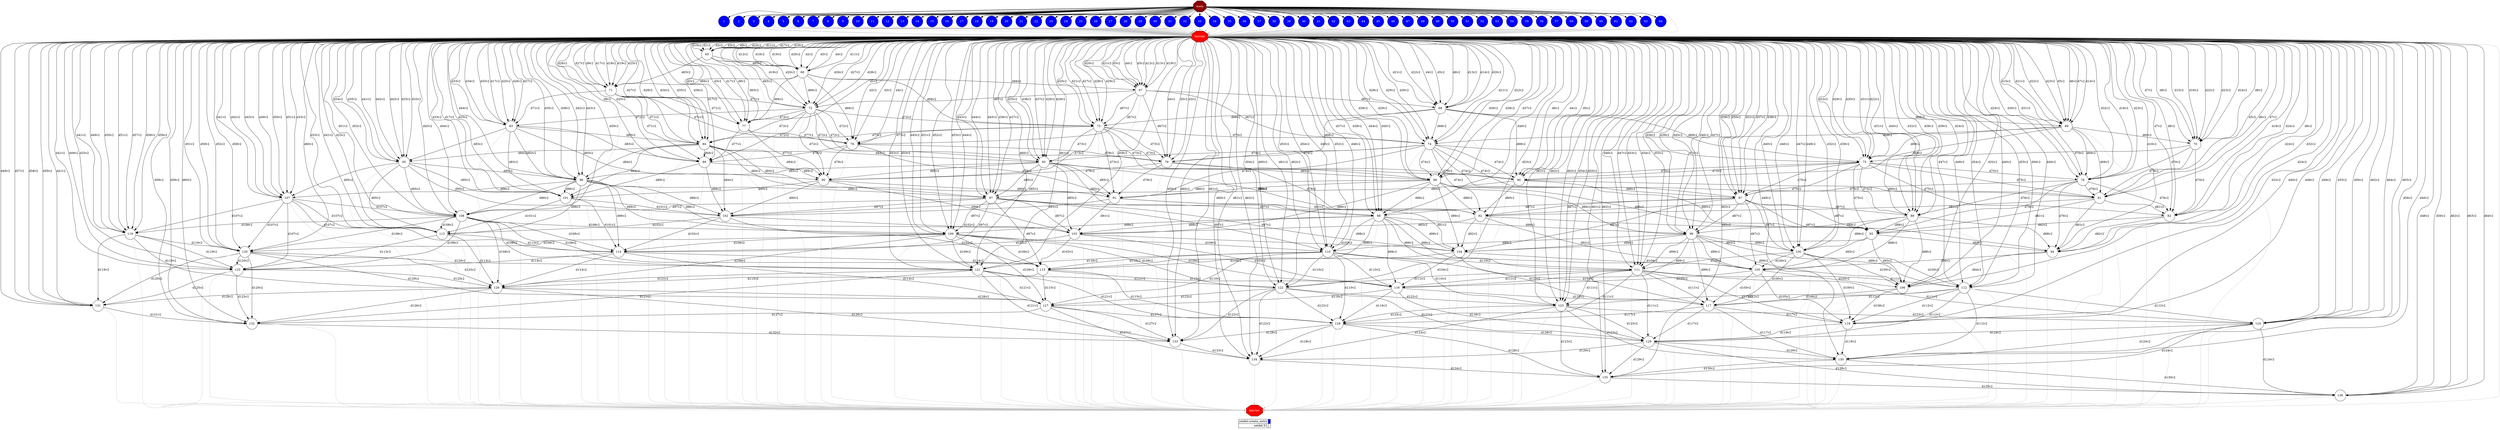 digraph {
  rankdir=TB;
  labeljust="l";
  compound= true;
  subgraph dependence_graph {
    ranksep=0.20;
    node[height=0.75];

Synchro0[label="main", shape=octagon, style=filled fillcolor="#8B0000" fontcolor="#FFFFFF"];
1[shape=circle, style=filled fillcolor="#0000ff" fontcolor="#ffffff"];
Synchro0 -> 1;
2[shape=circle, style=filled fillcolor="#0000ff" fontcolor="#ffffff"];
Synchro0 -> 2;
3[shape=circle, style=filled fillcolor="#0000ff" fontcolor="#ffffff"];
Synchro0 -> 3;
4[shape=circle, style=filled fillcolor="#0000ff" fontcolor="#ffffff"];
Synchro0 -> 4;
5[shape=circle, style=filled fillcolor="#0000ff" fontcolor="#ffffff"];
Synchro0 -> 5;
6[shape=circle, style=filled fillcolor="#0000ff" fontcolor="#ffffff"];
Synchro0 -> 6;
7[shape=circle, style=filled fillcolor="#0000ff" fontcolor="#ffffff"];
Synchro0 -> 7;
8[shape=circle, style=filled fillcolor="#0000ff" fontcolor="#ffffff"];
Synchro0 -> 8;
9[shape=circle, style=filled fillcolor="#0000ff" fontcolor="#ffffff"];
Synchro0 -> 9;
10[shape=circle, style=filled fillcolor="#0000ff" fontcolor="#ffffff"];
Synchro0 -> 10;
11[shape=circle, style=filled fillcolor="#0000ff" fontcolor="#ffffff"];
Synchro0 -> 11;
12[shape=circle, style=filled fillcolor="#0000ff" fontcolor="#ffffff"];
Synchro0 -> 12;
13[shape=circle, style=filled fillcolor="#0000ff" fontcolor="#ffffff"];
Synchro0 -> 13;
14[shape=circle, style=filled fillcolor="#0000ff" fontcolor="#ffffff"];
Synchro0 -> 14;
15[shape=circle, style=filled fillcolor="#0000ff" fontcolor="#ffffff"];
Synchro0 -> 15;
16[shape=circle, style=filled fillcolor="#0000ff" fontcolor="#ffffff"];
Synchro0 -> 16;
17[shape=circle, style=filled fillcolor="#0000ff" fontcolor="#ffffff"];
Synchro0 -> 17;
18[shape=circle, style=filled fillcolor="#0000ff" fontcolor="#ffffff"];
Synchro0 -> 18;
19[shape=circle, style=filled fillcolor="#0000ff" fontcolor="#ffffff"];
Synchro0 -> 19;
20[shape=circle, style=filled fillcolor="#0000ff" fontcolor="#ffffff"];
Synchro0 -> 20;
21[shape=circle, style=filled fillcolor="#0000ff" fontcolor="#ffffff"];
Synchro0 -> 21;
22[shape=circle, style=filled fillcolor="#0000ff" fontcolor="#ffffff"];
Synchro0 -> 22;
23[shape=circle, style=filled fillcolor="#0000ff" fontcolor="#ffffff"];
Synchro0 -> 23;
24[shape=circle, style=filled fillcolor="#0000ff" fontcolor="#ffffff"];
Synchro0 -> 24;
25[shape=circle, style=filled fillcolor="#0000ff" fontcolor="#ffffff"];
Synchro0 -> 25;
26[shape=circle, style=filled fillcolor="#0000ff" fontcolor="#ffffff"];
Synchro0 -> 26;
27[shape=circle, style=filled fillcolor="#0000ff" fontcolor="#ffffff"];
Synchro0 -> 27;
28[shape=circle, style=filled fillcolor="#0000ff" fontcolor="#ffffff"];
Synchro0 -> 28;
29[shape=circle, style=filled fillcolor="#0000ff" fontcolor="#ffffff"];
Synchro0 -> 29;
30[shape=circle, style=filled fillcolor="#0000ff" fontcolor="#ffffff"];
Synchro0 -> 30;
31[shape=circle, style=filled fillcolor="#0000ff" fontcolor="#ffffff"];
Synchro0 -> 31;
32[shape=circle, style=filled fillcolor="#0000ff" fontcolor="#ffffff"];
Synchro0 -> 32;
33[shape=circle, style=filled fillcolor="#0000ff" fontcolor="#ffffff"];
Synchro0 -> 33;
34[shape=circle, style=filled fillcolor="#0000ff" fontcolor="#ffffff"];
Synchro0 -> 34;
35[shape=circle, style=filled fillcolor="#0000ff" fontcolor="#ffffff"];
Synchro0 -> 35;
36[shape=circle, style=filled fillcolor="#0000ff" fontcolor="#ffffff"];
Synchro0 -> 36;
37[shape=circle, style=filled fillcolor="#0000ff" fontcolor="#ffffff"];
Synchro0 -> 37;
38[shape=circle, style=filled fillcolor="#0000ff" fontcolor="#ffffff"];
Synchro0 -> 38;
39[shape=circle, style=filled fillcolor="#0000ff" fontcolor="#ffffff"];
Synchro0 -> 39;
40[shape=circle, style=filled fillcolor="#0000ff" fontcolor="#ffffff"];
Synchro0 -> 40;
41[shape=circle, style=filled fillcolor="#0000ff" fontcolor="#ffffff"];
Synchro0 -> 41;
42[shape=circle, style=filled fillcolor="#0000ff" fontcolor="#ffffff"];
Synchro0 -> 42;
43[shape=circle, style=filled fillcolor="#0000ff" fontcolor="#ffffff"];
Synchro0 -> 43;
44[shape=circle, style=filled fillcolor="#0000ff" fontcolor="#ffffff"];
Synchro0 -> 44;
45[shape=circle, style=filled fillcolor="#0000ff" fontcolor="#ffffff"];
Synchro0 -> 45;
46[shape=circle, style=filled fillcolor="#0000ff" fontcolor="#ffffff"];
Synchro0 -> 46;
47[shape=circle, style=filled fillcolor="#0000ff" fontcolor="#ffffff"];
Synchro0 -> 47;
48[shape=circle, style=filled fillcolor="#0000ff" fontcolor="#ffffff"];
Synchro0 -> 48;
49[shape=circle, style=filled fillcolor="#0000ff" fontcolor="#ffffff"];
Synchro0 -> 49;
50[shape=circle, style=filled fillcolor="#0000ff" fontcolor="#ffffff"];
Synchro0 -> 50;
51[shape=circle, style=filled fillcolor="#0000ff" fontcolor="#ffffff"];
Synchro0 -> 51;
52[shape=circle, style=filled fillcolor="#0000ff" fontcolor="#ffffff"];
Synchro0 -> 52;
53[shape=circle, style=filled fillcolor="#0000ff" fontcolor="#ffffff"];
Synchro0 -> 53;
54[shape=circle, style=filled fillcolor="#0000ff" fontcolor="#ffffff"];
Synchro0 -> 54;
55[shape=circle, style=filled fillcolor="#0000ff" fontcolor="#ffffff"];
Synchro0 -> 55;
56[shape=circle, style=filled fillcolor="#0000ff" fontcolor="#ffffff"];
Synchro0 -> 56;
57[shape=circle, style=filled fillcolor="#0000ff" fontcolor="#ffffff"];
Synchro0 -> 57;
58[shape=circle, style=filled fillcolor="#0000ff" fontcolor="#ffffff"];
Synchro0 -> 58;
59[shape=circle, style=filled fillcolor="#0000ff" fontcolor="#ffffff"];
Synchro0 -> 59;
60[shape=circle, style=filled fillcolor="#0000ff" fontcolor="#ffffff"];
Synchro0 -> 60;
61[shape=circle, style=filled fillcolor="#0000ff" fontcolor="#ffffff"];
Synchro0 -> 61;
62[shape=circle, style=filled fillcolor="#0000ff" fontcolor="#ffffff"];
Synchro0 -> 62;
63[shape=circle, style=filled fillcolor="#0000ff" fontcolor="#ffffff"];
Synchro0 -> 63;
64[shape=circle, style=filled fillcolor="#0000ff" fontcolor="#ffffff"];
Synchro0 -> 64;
Synchro1[label="barrier", shape=octagon, style=filled fillcolor="#ff0000" fontcolor="#FFFFFF"];
Synchro0 -> Synchro1 [color=grey];
46 -> Synchro1 [color=grey];
56 -> Synchro1 [color=grey];
3 -> Synchro1 [color=grey];
27 -> Synchro1 [color=grey];
39 -> Synchro1 [color=grey];
57 -> Synchro1 [color=grey];
1 -> Synchro1 [color=grey];
21 -> Synchro1 [color=grey];
30 -> Synchro1 [color=grey];
51 -> Synchro1 [color=grey];
6 -> Synchro1 [color=grey];
50 -> Synchro1 [color=grey];
45 -> Synchro1 [color=grey];
25 -> Synchro1 [color=grey];
29 -> Synchro1 [color=grey];
4 -> Synchro1 [color=grey];
8 -> Synchro1 [color=grey];
26 -> Synchro1 [color=grey];
33 -> Synchro1 [color=grey];
58 -> Synchro1 [color=grey];
15 -> Synchro1 [color=grey];
22 -> Synchro1 [color=grey];
48 -> Synchro1 [color=grey];
32 -> Synchro1 [color=grey];
10 -> Synchro1 [color=grey];
7 -> Synchro1 [color=grey];
63 -> Synchro1 [color=grey];
11 -> Synchro1 [color=grey];
18 -> Synchro1 [color=grey];
55 -> Synchro1 [color=grey];
12 -> Synchro1 [color=grey];
52 -> Synchro1 [color=grey];
2 -> Synchro1 [color=grey];
13 -> Synchro1 [color=grey];
62 -> Synchro1 [color=grey];
43 -> Synchro1 [color=grey];
44 -> Synchro1 [color=grey];
49 -> Synchro1 [color=grey];
54 -> Synchro1 [color=grey];
59 -> Synchro1 [color=grey];
60 -> Synchro1 [color=grey];
34 -> Synchro1 [color=grey];
24 -> Synchro1 [color=grey];
35 -> Synchro1 [color=grey];
17 -> Synchro1 [color=grey];
19 -> Synchro1 [color=grey];
28 -> Synchro1 [color=grey];
40 -> Synchro1 [color=grey];
64 -> Synchro1 [color=grey];
31 -> Synchro1 [color=grey];
9 -> Synchro1 [color=grey];
41 -> Synchro1 [color=grey];
16 -> Synchro1 [color=grey];
5 -> Synchro1 [color=grey];
37 -> Synchro1 [color=grey];
23 -> Synchro1 [color=grey];
38 -> Synchro1 [color=grey];
42 -> Synchro1 [color=grey];
53 -> Synchro1 [color=grey];
14 -> Synchro1 [color=grey];
61 -> Synchro1 [color=grey];
47 -> Synchro1 [color=grey];
36 -> Synchro1 [color=grey];
20 -> Synchro1 [color=grey];
65[shape=circle, style=filled fillcolor="#ffffff" fontcolor="#000000"];
Synchro1 -> 65 [label="d1v2"];
Synchro1 -> 65 [label="d2v2"];
Synchro1 -> 65 [label="d3v2"];
Synchro1 -> 65 [label="d9v2"];
Synchro1 -> 65 [label="d10v2"];
Synchro1 -> 65 [label="d11v2"];
Synchro1 -> 65 [label="d17v2"];
Synchro1 -> 65 [label="d18v2"];
Synchro1 -> 65 [label="d19v2"];
66[shape=circle, style=filled fillcolor="#ffffff" fontcolor="#000000"];
Synchro1 -> 66 [label="d2v2"];
Synchro1 -> 66 [label="d3v2"];
Synchro1 -> 66 [label="d4v2"];
65 -> 66 [label="d65v2"];
Synchro1 -> 66 [label="d11v2"];
Synchro1 -> 66 [label="d12v2"];
Synchro1 -> 66 [label="d18v2"];
Synchro1 -> 66 [label="d19v2"];
Synchro1 -> 66 [label="d20v2"];
67[shape=circle, style=filled fillcolor="#ffffff" fontcolor="#000000"];
Synchro1 -> 67 [label="d3v2"];
Synchro1 -> 67 [label="d4v2"];
Synchro1 -> 67 [label="d5v2"];
66 -> 67 [label="d66v2"];
Synchro1 -> 67 [label="d12v2"];
Synchro1 -> 67 [label="d13v2"];
Synchro1 -> 67 [label="d19v2"];
Synchro1 -> 67 [label="d20v2"];
Synchro1 -> 67 [label="d21v2"];
68[shape=circle, style=filled fillcolor="#ffffff" fontcolor="#000000"];
Synchro1 -> 68 [label="d4v2"];
Synchro1 -> 68 [label="d5v2"];
Synchro1 -> 68 [label="d6v2"];
67 -> 68 [label="d67v2"];
Synchro1 -> 68 [label="d13v2"];
Synchro1 -> 68 [label="d14v2"];
Synchro1 -> 68 [label="d20v2"];
Synchro1 -> 68 [label="d21v2"];
Synchro1 -> 68 [label="d22v2"];
69[shape=circle, style=filled fillcolor="#ffffff" fontcolor="#000000"];
Synchro1 -> 69 [label="d5v2"];
Synchro1 -> 69 [label="d6v2"];
Synchro1 -> 69 [label="d7v2"];
68 -> 69 [label="d68v2"];
Synchro1 -> 69 [label="d14v2"];
Synchro1 -> 69 [label="d15v2"];
Synchro1 -> 69 [label="d21v2"];
Synchro1 -> 69 [label="d22v2"];
Synchro1 -> 69 [label="d23v2"];
70[shape=circle, style=filled fillcolor="#ffffff" fontcolor="#000000"];
Synchro1 -> 70 [label="d6v2"];
Synchro1 -> 70 [label="d7v2"];
Synchro1 -> 70 [label="d8v2"];
69 -> 70 [label="d69v2"];
Synchro1 -> 70 [label="d15v2"];
Synchro1 -> 70 [label="d16v2"];
Synchro1 -> 70 [label="d22v2"];
Synchro1 -> 70 [label="d23v2"];
Synchro1 -> 70 [label="d24v2"];
71[shape=circle, style=filled fillcolor="#ffffff" fontcolor="#000000"];
Synchro1 -> 71 [label="d9v2"];
65 -> 71 [label="d65v2"];
66 -> 71 [label="d66v2"];
Synchro1 -> 71 [label="d17v2"];
Synchro1 -> 71 [label="d18v2"];
Synchro1 -> 71 [label="d19v2"];
Synchro1 -> 71 [label="d25v2"];
Synchro1 -> 71 [label="d26v2"];
Synchro1 -> 71 [label="d27v2"];
72[shape=circle, style=filled fillcolor="#ffffff" fontcolor="#000000"];
65 -> 72 [label="d65v2"];
66 -> 72 [label="d66v2"];
67 -> 72 [label="d67v2"];
71 -> 72 [label="d71v2"];
Synchro1 -> 72 [label="d19v2"];
Synchro1 -> 72 [label="d20v2"];
Synchro1 -> 72 [label="d26v2"];
Synchro1 -> 72 [label="d27v2"];
Synchro1 -> 72 [label="d28v2"];
73[shape=circle, style=filled fillcolor="#ffffff" fontcolor="#000000"];
66 -> 73 [label="d66v2"];
67 -> 73 [label="d67v2"];
68 -> 73 [label="d68v2"];
72 -> 73 [label="d72v2"];
Synchro1 -> 73 [label="d20v2"];
Synchro1 -> 73 [label="d21v2"];
Synchro1 -> 73 [label="d27v2"];
Synchro1 -> 73 [label="d28v2"];
Synchro1 -> 73 [label="d29v2"];
74[shape=circle, style=filled fillcolor="#ffffff" fontcolor="#000000"];
67 -> 74 [label="d67v2"];
68 -> 74 [label="d68v2"];
69 -> 74 [label="d69v2"];
73 -> 74 [label="d73v2"];
Synchro1 -> 74 [label="d21v2"];
Synchro1 -> 74 [label="d22v2"];
Synchro1 -> 74 [label="d28v2"];
Synchro1 -> 74 [label="d29v2"];
Synchro1 -> 74 [label="d30v2"];
75[shape=circle, style=filled fillcolor="#ffffff" fontcolor="#000000"];
68 -> 75 [label="d68v2"];
69 -> 75 [label="d69v2"];
70 -> 75 [label="d70v2"];
74 -> 75 [label="d74v2"];
Synchro1 -> 75 [label="d22v2"];
Synchro1 -> 75 [label="d23v2"];
Synchro1 -> 75 [label="d29v2"];
Synchro1 -> 75 [label="d30v2"];
Synchro1 -> 75 [label="d31v2"];
76[shape=circle, style=filled fillcolor="#ffffff" fontcolor="#000000"];
69 -> 76 [label="d69v2"];
70 -> 76 [label="d70v2"];
Synchro1 -> 76 [label="d16v2"];
75 -> 76 [label="d75v2"];
Synchro1 -> 76 [label="d23v2"];
Synchro1 -> 76 [label="d24v2"];
Synchro1 -> 76 [label="d30v2"];
Synchro1 -> 76 [label="d31v2"];
Synchro1 -> 76 [label="d32v2"];
77[shape=circle, style=filled fillcolor="#ffffff" fontcolor="#000000"];
Synchro1 -> 77 [label="d1v2"];
Synchro1 -> 77 [label="d2v2"];
Synchro1 -> 77 [label="d3v2"];
Synchro1 -> 77 [label="d9v2"];
65 -> 77 [label="d65v2"];
66 -> 77 [label="d66v2"];
Synchro1 -> 77 [label="d17v2"];
71 -> 77 [label="d71v2"];
72 -> 77 [label="d72v2"];
78[shape=circle, style=filled fillcolor="#ffffff" fontcolor="#000000"];
Synchro1 -> 78 [label="d2v2"];
Synchro1 -> 78 [label="d3v2"];
Synchro1 -> 78 [label="d4v2"];
77 -> 78 [label="d77v2"];
66 -> 78 [label="d66v2"];
67 -> 78 [label="d67v2"];
71 -> 78 [label="d71v2"];
72 -> 78 [label="d72v2"];
73 -> 78 [label="d73v2"];
79[shape=circle, style=filled fillcolor="#ffffff" fontcolor="#000000"];
Synchro1 -> 79 [label="d3v2"];
Synchro1 -> 79 [label="d4v2"];
Synchro1 -> 79 [label="d5v2"];
78 -> 79 [label="d78v2"];
67 -> 79 [label="d67v2"];
68 -> 79 [label="d68v2"];
72 -> 79 [label="d72v2"];
73 -> 79 [label="d73v2"];
74 -> 79 [label="d74v2"];
80[shape=circle, style=filled fillcolor="#ffffff" fontcolor="#000000"];
Synchro1 -> 80 [label="d4v2"];
Synchro1 -> 80 [label="d5v2"];
Synchro1 -> 80 [label="d6v2"];
79 -> 80 [label="d79v2"];
68 -> 80 [label="d68v2"];
69 -> 80 [label="d69v2"];
73 -> 80 [label="d73v2"];
74 -> 80 [label="d74v2"];
75 -> 80 [label="d75v2"];
81[shape=circle, style=filled fillcolor="#ffffff" fontcolor="#000000"];
Synchro1 -> 81 [label="d5v2"];
Synchro1 -> 81 [label="d6v2"];
Synchro1 -> 81 [label="d7v2"];
80 -> 81 [label="d80v2"];
69 -> 81 [label="d69v2"];
70 -> 81 [label="d70v2"];
74 -> 81 [label="d74v2"];
75 -> 81 [label="d75v2"];
76 -> 81 [label="d76v2"];
82[shape=circle, style=filled fillcolor="#ffffff" fontcolor="#000000"];
Synchro1 -> 82 [label="d6v2"];
Synchro1 -> 82 [label="d7v2"];
Synchro1 -> 82 [label="d8v2"];
81 -> 82 [label="d81v2"];
70 -> 82 [label="d70v2"];
Synchro1 -> 82 [label="d16v2"];
75 -> 82 [label="d75v2"];
76 -> 82 [label="d76v2"];
Synchro1 -> 82 [label="d24v2"];
83[shape=circle, style=filled fillcolor="#ffffff" fontcolor="#000000"];
Synchro1 -> 83 [label="d17v2"];
71 -> 83 [label="d71v2"];
72 -> 83 [label="d72v2"];
Synchro1 -> 83 [label="d25v2"];
Synchro1 -> 83 [label="d26v2"];
Synchro1 -> 83 [label="d27v2"];
Synchro1 -> 83 [label="d33v2"];
Synchro1 -> 83 [label="d34v2"];
Synchro1 -> 83 [label="d35v2"];
84[shape=circle, style=filled fillcolor="#ffffff" fontcolor="#000000"];
71 -> 84 [label="d71v2"];
72 -> 84 [label="d72v2"];
73 -> 84 [label="d73v2"];
83 -> 84 [label="d83v2"];
Synchro1 -> 84 [label="d27v2"];
Synchro1 -> 84 [label="d28v2"];
Synchro1 -> 84 [label="d34v2"];
Synchro1 -> 84 [label="d35v2"];
Synchro1 -> 84 [label="d36v2"];
85[shape=circle, style=filled fillcolor="#ffffff" fontcolor="#000000"];
72 -> 85 [label="d72v2"];
73 -> 85 [label="d73v2"];
74 -> 85 [label="d74v2"];
84 -> 85 [label="d84v2"];
Synchro1 -> 85 [label="d28v2"];
Synchro1 -> 85 [label="d29v2"];
Synchro1 -> 85 [label="d35v2"];
Synchro1 -> 85 [label="d36v2"];
Synchro1 -> 85 [label="d37v2"];
86[shape=circle, style=filled fillcolor="#ffffff" fontcolor="#000000"];
73 -> 86 [label="d73v2"];
74 -> 86 [label="d74v2"];
75 -> 86 [label="d75v2"];
85 -> 86 [label="d85v2"];
Synchro1 -> 86 [label="d29v2"];
Synchro1 -> 86 [label="d30v2"];
Synchro1 -> 86 [label="d36v2"];
Synchro1 -> 86 [label="d37v2"];
Synchro1 -> 86 [label="d38v2"];
87[shape=circle, style=filled fillcolor="#ffffff" fontcolor="#000000"];
74 -> 87 [label="d74v2"];
75 -> 87 [label="d75v2"];
76 -> 87 [label="d76v2"];
86 -> 87 [label="d86v2"];
Synchro1 -> 87 [label="d30v2"];
Synchro1 -> 87 [label="d31v2"];
Synchro1 -> 87 [label="d37v2"];
Synchro1 -> 87 [label="d38v2"];
Synchro1 -> 87 [label="d39v2"];
88[shape=circle, style=filled fillcolor="#ffffff" fontcolor="#000000"];
75 -> 88 [label="d75v2"];
76 -> 88 [label="d76v2"];
Synchro1 -> 88 [label="d24v2"];
87 -> 88 [label="d87v2"];
Synchro1 -> 88 [label="d31v2"];
Synchro1 -> 88 [label="d32v2"];
Synchro1 -> 88 [label="d38v2"];
Synchro1 -> 88 [label="d39v2"];
Synchro1 -> 88 [label="d40v2"];
89[shape=circle, style=filled fillcolor="#ffffff" fontcolor="#000000"];
Synchro1 -> 89 [label="d9v2"];
77 -> 89 [label="d77v2"];
78 -> 89 [label="d78v2"];
Synchro1 -> 89 [label="d17v2"];
71 -> 89 [label="d71v2"];
72 -> 89 [label="d72v2"];
Synchro1 -> 89 [label="d25v2"];
83 -> 89 [label="d83v2"];
84 -> 89 [label="d84v2"];
90[shape=circle, style=filled fillcolor="#ffffff" fontcolor="#000000"];
77 -> 90 [label="d77v2"];
78 -> 90 [label="d78v2"];
79 -> 90 [label="d79v2"];
89 -> 90 [label="d89v2"];
72 -> 90 [label="d72v2"];
73 -> 90 [label="d73v2"];
83 -> 90 [label="d83v2"];
84 -> 90 [label="d84v2"];
85 -> 90 [label="d85v2"];
91[shape=circle, style=filled fillcolor="#ffffff" fontcolor="#000000"];
78 -> 91 [label="d78v2"];
79 -> 91 [label="d79v2"];
80 -> 91 [label="d80v2"];
90 -> 91 [label="d90v2"];
73 -> 91 [label="d73v2"];
74 -> 91 [label="d74v2"];
84 -> 91 [label="d84v2"];
85 -> 91 [label="d85v2"];
86 -> 91 [label="d86v2"];
92[shape=circle, style=filled fillcolor="#ffffff" fontcolor="#000000"];
79 -> 92 [label="d79v2"];
80 -> 92 [label="d80v2"];
81 -> 92 [label="d81v2"];
91 -> 92 [label="d91v2"];
74 -> 92 [label="d74v2"];
75 -> 92 [label="d75v2"];
85 -> 92 [label="d85v2"];
86 -> 92 [label="d86v2"];
87 -> 92 [label="d87v2"];
93[shape=circle, style=filled fillcolor="#ffffff" fontcolor="#000000"];
80 -> 93 [label="d80v2"];
81 -> 93 [label="d81v2"];
82 -> 93 [label="d82v2"];
92 -> 93 [label="d92v2"];
75 -> 93 [label="d75v2"];
76 -> 93 [label="d76v2"];
86 -> 93 [label="d86v2"];
87 -> 93 [label="d87v2"];
88 -> 93 [label="d88v2"];
94[shape=circle, style=filled fillcolor="#ffffff" fontcolor="#000000"];
81 -> 94 [label="d81v2"];
82 -> 94 [label="d82v2"];
Synchro1 -> 94 [label="d16v2"];
93 -> 94 [label="d93v2"];
76 -> 94 [label="d76v2"];
Synchro1 -> 94 [label="d24v2"];
87 -> 94 [label="d87v2"];
88 -> 94 [label="d88v2"];
Synchro1 -> 94 [label="d32v2"];
95[shape=circle, style=filled fillcolor="#ffffff" fontcolor="#000000"];
Synchro1 -> 95 [label="d25v2"];
83 -> 95 [label="d83v2"];
84 -> 95 [label="d84v2"];
Synchro1 -> 95 [label="d33v2"];
Synchro1 -> 95 [label="d34v2"];
Synchro1 -> 95 [label="d35v2"];
Synchro1 -> 95 [label="d41v2"];
Synchro1 -> 95 [label="d42v2"];
Synchro1 -> 95 [label="d43v2"];
96[shape=circle, style=filled fillcolor="#ffffff" fontcolor="#000000"];
83 -> 96 [label="d83v2"];
84 -> 96 [label="d84v2"];
85 -> 96 [label="d85v2"];
95 -> 96 [label="d95v2"];
Synchro1 -> 96 [label="d35v2"];
Synchro1 -> 96 [label="d36v2"];
Synchro1 -> 96 [label="d42v2"];
Synchro1 -> 96 [label="d43v2"];
Synchro1 -> 96 [label="d44v2"];
97[shape=circle, style=filled fillcolor="#ffffff" fontcolor="#000000"];
84 -> 97 [label="d84v2"];
85 -> 97 [label="d85v2"];
86 -> 97 [label="d86v2"];
96 -> 97 [label="d96v2"];
Synchro1 -> 97 [label="d36v2"];
Synchro1 -> 97 [label="d37v2"];
Synchro1 -> 97 [label="d43v2"];
Synchro1 -> 97 [label="d44v2"];
Synchro1 -> 97 [label="d45v2"];
98[shape=circle, style=filled fillcolor="#ffffff" fontcolor="#000000"];
85 -> 98 [label="d85v2"];
86 -> 98 [label="d86v2"];
87 -> 98 [label="d87v2"];
97 -> 98 [label="d97v2"];
Synchro1 -> 98 [label="d37v2"];
Synchro1 -> 98 [label="d38v2"];
Synchro1 -> 98 [label="d44v2"];
Synchro1 -> 98 [label="d45v2"];
Synchro1 -> 98 [label="d46v2"];
99[shape=circle, style=filled fillcolor="#ffffff" fontcolor="#000000"];
86 -> 99 [label="d86v2"];
87 -> 99 [label="d87v2"];
88 -> 99 [label="d88v2"];
98 -> 99 [label="d98v2"];
Synchro1 -> 99 [label="d38v2"];
Synchro1 -> 99 [label="d39v2"];
Synchro1 -> 99 [label="d45v2"];
Synchro1 -> 99 [label="d46v2"];
Synchro1 -> 99 [label="d47v2"];
100[shape=circle, style=filled fillcolor="#ffffff" fontcolor="#000000"];
87 -> 100 [label="d87v2"];
88 -> 100 [label="d88v2"];
Synchro1 -> 100 [label="d32v2"];
99 -> 100 [label="d99v2"];
Synchro1 -> 100 [label="d39v2"];
Synchro1 -> 100 [label="d40v2"];
Synchro1 -> 100 [label="d46v2"];
Synchro1 -> 100 [label="d47v2"];
Synchro1 -> 100 [label="d48v2"];
101[shape=circle, style=filled fillcolor="#ffffff" fontcolor="#000000"];
Synchro1 -> 101 [label="d17v2"];
89 -> 101 [label="d89v2"];
90 -> 101 [label="d90v2"];
Synchro1 -> 101 [label="d25v2"];
83 -> 101 [label="d83v2"];
84 -> 101 [label="d84v2"];
Synchro1 -> 101 [label="d33v2"];
95 -> 101 [label="d95v2"];
96 -> 101 [label="d96v2"];
102[shape=circle, style=filled fillcolor="#ffffff" fontcolor="#000000"];
89 -> 102 [label="d89v2"];
90 -> 102 [label="d90v2"];
91 -> 102 [label="d91v2"];
101 -> 102 [label="d101v2"];
84 -> 102 [label="d84v2"];
85 -> 102 [label="d85v2"];
95 -> 102 [label="d95v2"];
96 -> 102 [label="d96v2"];
97 -> 102 [label="d97v2"];
103[shape=circle, style=filled fillcolor="#ffffff" fontcolor="#000000"];
90 -> 103 [label="d90v2"];
91 -> 103 [label="d91v2"];
92 -> 103 [label="d92v2"];
102 -> 103 [label="d102v2"];
85 -> 103 [label="d85v2"];
86 -> 103 [label="d86v2"];
96 -> 103 [label="d96v2"];
97 -> 103 [label="d97v2"];
98 -> 103 [label="d98v2"];
104[shape=circle, style=filled fillcolor="#ffffff" fontcolor="#000000"];
91 -> 104 [label="d91v2"];
92 -> 104 [label="d92v2"];
93 -> 104 [label="d93v2"];
103 -> 104 [label="d103v2"];
86 -> 104 [label="d86v2"];
87 -> 104 [label="d87v2"];
97 -> 104 [label="d97v2"];
98 -> 104 [label="d98v2"];
99 -> 104 [label="d99v2"];
105[shape=circle, style=filled fillcolor="#ffffff" fontcolor="#000000"];
92 -> 105 [label="d92v2"];
93 -> 105 [label="d93v2"];
94 -> 105 [label="d94v2"];
104 -> 105 [label="d104v2"];
87 -> 105 [label="d87v2"];
88 -> 105 [label="d88v2"];
98 -> 105 [label="d98v2"];
99 -> 105 [label="d99v2"];
100 -> 105 [label="d100v2"];
106[shape=circle, style=filled fillcolor="#ffffff" fontcolor="#000000"];
93 -> 106 [label="d93v2"];
94 -> 106 [label="d94v2"];
Synchro1 -> 106 [label="d24v2"];
105 -> 106 [label="d105v2"];
88 -> 106 [label="d88v2"];
Synchro1 -> 106 [label="d32v2"];
99 -> 106 [label="d99v2"];
100 -> 106 [label="d100v2"];
Synchro1 -> 106 [label="d40v2"];
107[shape=circle, style=filled fillcolor="#ffffff" fontcolor="#000000"];
Synchro1 -> 107 [label="d33v2"];
95 -> 107 [label="d95v2"];
96 -> 107 [label="d96v2"];
Synchro1 -> 107 [label="d41v2"];
Synchro1 -> 107 [label="d42v2"];
Synchro1 -> 107 [label="d43v2"];
Synchro1 -> 107 [label="d49v2"];
Synchro1 -> 107 [label="d50v2"];
Synchro1 -> 107 [label="d51v2"];
108[shape=circle, style=filled fillcolor="#ffffff" fontcolor="#000000"];
95 -> 108 [label="d95v2"];
96 -> 108 [label="d96v2"];
97 -> 108 [label="d97v2"];
107 -> 108 [label="d107v2"];
Synchro1 -> 108 [label="d43v2"];
Synchro1 -> 108 [label="d44v2"];
Synchro1 -> 108 [label="d50v2"];
Synchro1 -> 108 [label="d51v2"];
Synchro1 -> 108 [label="d52v2"];
109[shape=circle, style=filled fillcolor="#ffffff" fontcolor="#000000"];
96 -> 109 [label="d96v2"];
97 -> 109 [label="d97v2"];
98 -> 109 [label="d98v2"];
108 -> 109 [label="d108v2"];
Synchro1 -> 109 [label="d44v2"];
Synchro1 -> 109 [label="d45v2"];
Synchro1 -> 109 [label="d51v2"];
Synchro1 -> 109 [label="d52v2"];
Synchro1 -> 109 [label="d53v2"];
110[shape=circle, style=filled fillcolor="#ffffff" fontcolor="#000000"];
97 -> 110 [label="d97v2"];
98 -> 110 [label="d98v2"];
99 -> 110 [label="d99v2"];
109 -> 110 [label="d109v2"];
Synchro1 -> 110 [label="d45v2"];
Synchro1 -> 110 [label="d46v2"];
Synchro1 -> 110 [label="d52v2"];
Synchro1 -> 110 [label="d53v2"];
Synchro1 -> 110 [label="d54v2"];
111[shape=circle, style=filled fillcolor="#ffffff" fontcolor="#000000"];
98 -> 111 [label="d98v2"];
99 -> 111 [label="d99v2"];
100 -> 111 [label="d100v2"];
110 -> 111 [label="d110v2"];
Synchro1 -> 111 [label="d46v2"];
Synchro1 -> 111 [label="d47v2"];
Synchro1 -> 111 [label="d53v2"];
Synchro1 -> 111 [label="d54v2"];
Synchro1 -> 111 [label="d55v2"];
112[shape=circle, style=filled fillcolor="#ffffff" fontcolor="#000000"];
99 -> 112 [label="d99v2"];
100 -> 112 [label="d100v2"];
Synchro1 -> 112 [label="d40v2"];
111 -> 112 [label="d111v2"];
Synchro1 -> 112 [label="d47v2"];
Synchro1 -> 112 [label="d48v2"];
Synchro1 -> 112 [label="d54v2"];
Synchro1 -> 112 [label="d55v2"];
Synchro1 -> 112 [label="d56v2"];
113[shape=circle, style=filled fillcolor="#ffffff" fontcolor="#000000"];
Synchro1 -> 113 [label="d25v2"];
101 -> 113 [label="d101v2"];
102 -> 113 [label="d102v2"];
Synchro1 -> 113 [label="d33v2"];
95 -> 113 [label="d95v2"];
96 -> 113 [label="d96v2"];
Synchro1 -> 113 [label="d41v2"];
107 -> 113 [label="d107v2"];
108 -> 113 [label="d108v2"];
114[shape=circle, style=filled fillcolor="#ffffff" fontcolor="#000000"];
101 -> 114 [label="d101v2"];
102 -> 114 [label="d102v2"];
103 -> 114 [label="d103v2"];
113 -> 114 [label="d113v2"];
96 -> 114 [label="d96v2"];
97 -> 114 [label="d97v2"];
107 -> 114 [label="d107v2"];
108 -> 114 [label="d108v2"];
109 -> 114 [label="d109v2"];
115[shape=circle, style=filled fillcolor="#ffffff" fontcolor="#000000"];
102 -> 115 [label="d102v2"];
103 -> 115 [label="d103v2"];
104 -> 115 [label="d104v2"];
114 -> 115 [label="d114v2"];
97 -> 115 [label="d97v2"];
98 -> 115 [label="d98v2"];
108 -> 115 [label="d108v2"];
109 -> 115 [label="d109v2"];
110 -> 115 [label="d110v2"];
116[shape=circle, style=filled fillcolor="#ffffff" fontcolor="#000000"];
103 -> 116 [label="d103v2"];
104 -> 116 [label="d104v2"];
105 -> 116 [label="d105v2"];
115 -> 116 [label="d115v2"];
98 -> 116 [label="d98v2"];
99 -> 116 [label="d99v2"];
109 -> 116 [label="d109v2"];
110 -> 116 [label="d110v2"];
111 -> 116 [label="d111v2"];
117[shape=circle, style=filled fillcolor="#ffffff" fontcolor="#000000"];
104 -> 117 [label="d104v2"];
105 -> 117 [label="d105v2"];
106 -> 117 [label="d106v2"];
116 -> 117 [label="d116v2"];
99 -> 117 [label="d99v2"];
100 -> 117 [label="d100v2"];
110 -> 117 [label="d110v2"];
111 -> 117 [label="d111v2"];
112 -> 117 [label="d112v2"];
118[shape=circle, style=filled fillcolor="#ffffff" fontcolor="#000000"];
105 -> 118 [label="d105v2"];
106 -> 118 [label="d106v2"];
Synchro1 -> 118 [label="d32v2"];
117 -> 118 [label="d117v2"];
100 -> 118 [label="d100v2"];
Synchro1 -> 118 [label="d40v2"];
111 -> 118 [label="d111v2"];
112 -> 118 [label="d112v2"];
Synchro1 -> 118 [label="d48v2"];
119[shape=circle, style=filled fillcolor="#ffffff" fontcolor="#000000"];
Synchro1 -> 119 [label="d41v2"];
107 -> 119 [label="d107v2"];
108 -> 119 [label="d108v2"];
Synchro1 -> 119 [label="d49v2"];
Synchro1 -> 119 [label="d50v2"];
Synchro1 -> 119 [label="d51v2"];
Synchro1 -> 119 [label="d57v2"];
Synchro1 -> 119 [label="d58v2"];
Synchro1 -> 119 [label="d59v2"];
120[shape=circle, style=filled fillcolor="#ffffff" fontcolor="#000000"];
107 -> 120 [label="d107v2"];
108 -> 120 [label="d108v2"];
109 -> 120 [label="d109v2"];
119 -> 120 [label="d119v2"];
Synchro1 -> 120 [label="d51v2"];
Synchro1 -> 120 [label="d52v2"];
Synchro1 -> 120 [label="d58v2"];
Synchro1 -> 120 [label="d59v2"];
Synchro1 -> 120 [label="d60v2"];
121[shape=circle, style=filled fillcolor="#ffffff" fontcolor="#000000"];
108 -> 121 [label="d108v2"];
109 -> 121 [label="d109v2"];
110 -> 121 [label="d110v2"];
120 -> 121 [label="d120v2"];
Synchro1 -> 121 [label="d52v2"];
Synchro1 -> 121 [label="d53v2"];
Synchro1 -> 121 [label="d59v2"];
Synchro1 -> 121 [label="d60v2"];
Synchro1 -> 121 [label="d61v2"];
122[shape=circle, style=filled fillcolor="#ffffff" fontcolor="#000000"];
109 -> 122 [label="d109v2"];
110 -> 122 [label="d110v2"];
111 -> 122 [label="d111v2"];
121 -> 122 [label="d121v2"];
Synchro1 -> 122 [label="d53v2"];
Synchro1 -> 122 [label="d54v2"];
Synchro1 -> 122 [label="d60v2"];
Synchro1 -> 122 [label="d61v2"];
Synchro1 -> 122 [label="d62v2"];
123[shape=circle, style=filled fillcolor="#ffffff" fontcolor="#000000"];
110 -> 123 [label="d110v2"];
111 -> 123 [label="d111v2"];
112 -> 123 [label="d112v2"];
122 -> 123 [label="d122v2"];
Synchro1 -> 123 [label="d54v2"];
Synchro1 -> 123 [label="d55v2"];
Synchro1 -> 123 [label="d61v2"];
Synchro1 -> 123 [label="d62v2"];
Synchro1 -> 123 [label="d63v2"];
124[shape=circle, style=filled fillcolor="#ffffff" fontcolor="#000000"];
111 -> 124 [label="d111v2"];
112 -> 124 [label="d112v2"];
Synchro1 -> 124 [label="d48v2"];
123 -> 124 [label="d123v2"];
Synchro1 -> 124 [label="d55v2"];
Synchro1 -> 124 [label="d56v2"];
Synchro1 -> 124 [label="d62v2"];
Synchro1 -> 124 [label="d63v2"];
Synchro1 -> 124 [label="d64v2"];
125[shape=circle, style=filled fillcolor="#ffffff" fontcolor="#000000"];
Synchro1 -> 125 [label="d33v2"];
113 -> 125 [label="d113v2"];
114 -> 125 [label="d114v2"];
Synchro1 -> 125 [label="d41v2"];
107 -> 125 [label="d107v2"];
108 -> 125 [label="d108v2"];
Synchro1 -> 125 [label="d49v2"];
119 -> 125 [label="d119v2"];
120 -> 125 [label="d120v2"];
126[shape=circle, style=filled fillcolor="#ffffff" fontcolor="#000000"];
113 -> 126 [label="d113v2"];
114 -> 126 [label="d114v2"];
115 -> 126 [label="d115v2"];
125 -> 126 [label="d125v2"];
108 -> 126 [label="d108v2"];
109 -> 126 [label="d109v2"];
119 -> 126 [label="d119v2"];
120 -> 126 [label="d120v2"];
121 -> 126 [label="d121v2"];
127[shape=circle, style=filled fillcolor="#ffffff" fontcolor="#000000"];
114 -> 127 [label="d114v2"];
115 -> 127 [label="d115v2"];
116 -> 127 [label="d116v2"];
126 -> 127 [label="d126v2"];
109 -> 127 [label="d109v2"];
110 -> 127 [label="d110v2"];
120 -> 127 [label="d120v2"];
121 -> 127 [label="d121v2"];
122 -> 127 [label="d122v2"];
128[shape=circle, style=filled fillcolor="#ffffff" fontcolor="#000000"];
115 -> 128 [label="d115v2"];
116 -> 128 [label="d116v2"];
117 -> 128 [label="d117v2"];
127 -> 128 [label="d127v2"];
110 -> 128 [label="d110v2"];
111 -> 128 [label="d111v2"];
121 -> 128 [label="d121v2"];
122 -> 128 [label="d122v2"];
123 -> 128 [label="d123v2"];
129[shape=circle, style=filled fillcolor="#ffffff" fontcolor="#000000"];
116 -> 129 [label="d116v2"];
117 -> 129 [label="d117v2"];
118 -> 129 [label="d118v2"];
128 -> 129 [label="d128v2"];
111 -> 129 [label="d111v2"];
112 -> 129 [label="d112v2"];
122 -> 129 [label="d122v2"];
123 -> 129 [label="d123v2"];
124 -> 129 [label="d124v2"];
130[shape=circle, style=filled fillcolor="#ffffff" fontcolor="#000000"];
117 -> 130 [label="d117v2"];
118 -> 130 [label="d118v2"];
Synchro1 -> 130 [label="d40v2"];
129 -> 130 [label="d129v2"];
112 -> 130 [label="d112v2"];
Synchro1 -> 130 [label="d48v2"];
123 -> 130 [label="d123v2"];
124 -> 130 [label="d124v2"];
Synchro1 -> 130 [label="d56v2"];
131[shape=circle, style=filled fillcolor="#ffffff" fontcolor="#000000"];
Synchro1 -> 131 [label="d41v2"];
125 -> 131 [label="d125v2"];
126 -> 131 [label="d126v2"];
Synchro1 -> 131 [label="d49v2"];
119 -> 131 [label="d119v2"];
120 -> 131 [label="d120v2"];
Synchro1 -> 131 [label="d57v2"];
Synchro1 -> 131 [label="d58v2"];
Synchro1 -> 131 [label="d59v2"];
132[shape=circle, style=filled fillcolor="#ffffff" fontcolor="#000000"];
125 -> 132 [label="d125v2"];
126 -> 132 [label="d126v2"];
127 -> 132 [label="d127v2"];
131 -> 132 [label="d131v2"];
120 -> 132 [label="d120v2"];
121 -> 132 [label="d121v2"];
Synchro1 -> 132 [label="d58v2"];
Synchro1 -> 132 [label="d59v2"];
Synchro1 -> 132 [label="d60v2"];
133[shape=circle, style=filled fillcolor="#ffffff" fontcolor="#000000"];
126 -> 133 [label="d126v2"];
127 -> 133 [label="d127v2"];
128 -> 133 [label="d128v2"];
132 -> 133 [label="d132v2"];
121 -> 133 [label="d121v2"];
122 -> 133 [label="d122v2"];
Synchro1 -> 133 [label="d59v2"];
Synchro1 -> 133 [label="d60v2"];
Synchro1 -> 133 [label="d61v2"];
134[shape=circle, style=filled fillcolor="#ffffff" fontcolor="#000000"];
127 -> 134 [label="d127v2"];
128 -> 134 [label="d128v2"];
129 -> 134 [label="d129v2"];
133 -> 134 [label="d133v2"];
122 -> 134 [label="d122v2"];
123 -> 134 [label="d123v2"];
Synchro1 -> 134 [label="d60v2"];
Synchro1 -> 134 [label="d61v2"];
Synchro1 -> 134 [label="d62v2"];
135[shape=circle, style=filled fillcolor="#ffffff" fontcolor="#000000"];
128 -> 135 [label="d128v2"];
129 -> 135 [label="d129v2"];
130 -> 135 [label="d130v2"];
134 -> 135 [label="d134v2"];
123 -> 135 [label="d123v2"];
124 -> 135 [label="d124v2"];
Synchro1 -> 135 [label="d61v2"];
Synchro1 -> 135 [label="d62v2"];
Synchro1 -> 135 [label="d63v2"];
136[shape=circle, style=filled fillcolor="#ffffff" fontcolor="#000000"];
129 -> 136 [label="d129v2"];
130 -> 136 [label="d130v2"];
Synchro1 -> 136 [label="d48v2"];
135 -> 136 [label="d135v2"];
124 -> 136 [label="d124v2"];
Synchro1 -> 136 [label="d56v2"];
Synchro1 -> 136 [label="d62v2"];
Synchro1 -> 136 [label="d63v2"];
Synchro1 -> 136 [label="d64v2"];
Synchro2[label="barrier", shape=octagon, style=filled fillcolor="#ff0000" fontcolor="#FFFFFF"];
Synchro1 -> Synchro2 [color=grey];
108 -> Synchro2 [color=grey];
117 -> Synchro2 [color=grey];
120 -> Synchro2 [color=grey];
67 -> Synchro2 [color=grey];
95 -> Synchro2 [color=grey];
76 -> Synchro2 [color=grey];
116 -> Synchro2 [color=grey];
122 -> Synchro2 [color=grey];
127 -> Synchro2 [color=grey];
101 -> Synchro2 [color=grey];
128 -> Synchro2 [color=grey];
99 -> Synchro2 [color=grey];
103 -> Synchro2 [color=grey];
106 -> Synchro2 [color=grey];
102 -> Synchro2 [color=grey];
118 -> Synchro2 [color=grey];
72 -> Synchro2 [color=grey];
80 -> Synchro2 [color=grey];
123 -> Synchro2 [color=grey];
69 -> Synchro2 [color=grey];
97 -> Synchro2 [color=grey];
125 -> Synchro2 [color=grey];
115 -> Synchro2 [color=grey];
109 -> Synchro2 [color=grey];
136 -> Synchro2 [color=grey];
119 -> Synchro2 [color=grey];
130 -> Synchro2 [color=grey];
107 -> Synchro2 [color=grey];
98 -> Synchro2 [color=grey];
65 -> Synchro2 [color=grey];
121 -> Synchro2 [color=grey];
75 -> Synchro2 [color=grey];
90 -> Synchro2 [color=grey];
92 -> Synchro2 [color=grey];
96 -> Synchro2 [color=grey];
100 -> Synchro2 [color=grey];
94 -> Synchro2 [color=grey];
73 -> Synchro2 [color=grey];
112 -> Synchro2 [color=grey];
83 -> Synchro2 [color=grey];
91 -> Synchro2 [color=grey];
87 -> Synchro2 [color=grey];
78 -> Synchro2 [color=grey];
104 -> Synchro2 [color=grey];
129 -> Synchro2 [color=grey];
132 -> Synchro2 [color=grey];
93 -> Synchro2 [color=grey];
84 -> Synchro2 [color=grey];
77 -> Synchro2 [color=grey];
82 -> Synchro2 [color=grey];
71 -> Synchro2 [color=grey];
86 -> Synchro2 [color=grey];
124 -> Synchro2 [color=grey];
131 -> Synchro2 [color=grey];
114 -> Synchro2 [color=grey];
85 -> Synchro2 [color=grey];
89 -> Synchro2 [color=grey];
113 -> Synchro2 [color=grey];
68 -> Synchro2 [color=grey];
81 -> Synchro2 [color=grey];
135 -> Synchro2 [color=grey];
70 -> Synchro2 [color=grey];
134 -> Synchro2 [color=grey];
66 -> Synchro2 [color=grey];
110 -> Synchro2 [color=grey];
111 -> Synchro2 [color=grey];
88 -> Synchro2 [color=grey];
133 -> Synchro2 [color=grey];
79 -> Synchro2 [color=grey];
74 -> Synchro2 [color=grey];
105 -> Synchro2 [color=grey];
126 -> Synchro2 [color=grey];  }
  subgraph legend {
    rank=sink;
    node [shape=plaintext, height=0.75];
    ranksep=0.20;
    label = "Legend";
    key [label=<
      <table border="0" cellpadding="2" cellspacing="0" cellborder="1">
<tr>
<td align="right">seidel.create_entry</td>
<td bgcolor="#0000ff">&nbsp;</td>
</tr>
<tr>
<td align="right">seidel.S1</td>
<td bgcolor="#ffffff">&nbsp;</td>
</tr>
      </table>
    >]
  }
}
